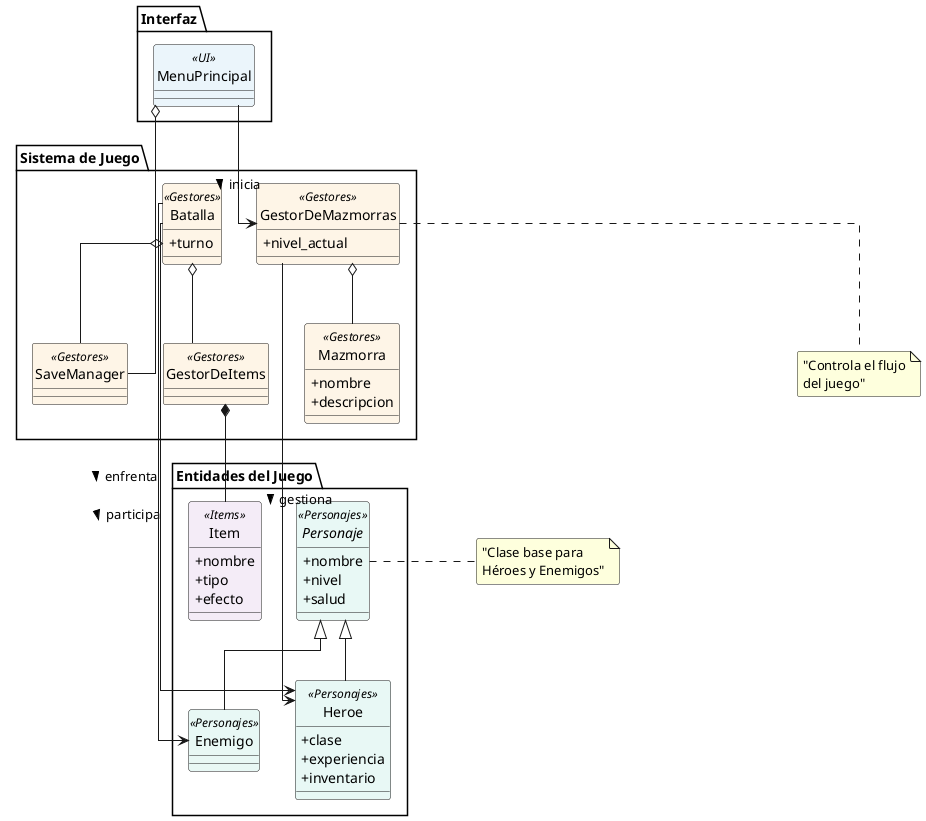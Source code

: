 @startuml RPG Simplificado

' Configuración visual
skinparam style strictuml
skinparam classAttributeIconSize 0
skinparam backgroundColor white
skinparam roundcorner 5
skinparam linetype ortho

' Colores por grupo funcional
skinparam class {
    BackgroundColor<<Personajes>> #E8F8F5
    BackgroundColor<<Items>> #F4ECF7
    BackgroundColor<<Gestores>> #FEF5E7
    BackgroundColor<<UI>> #EBF5FB
}

package "Entidades del Juego" {
    abstract class Personaje <<Personajes>> {
        + nombre
        + nivel
        + salud
    }

    class Heroe <<Personajes>> {
        + clase
        + experiencia
        + inventario
    }

    class Enemigo <<Personajes>>

    class Item <<Items>> {
        + nombre
        + tipo
        + efecto
    }
}

package "Sistema de Juego" {
    class GestorDeItems <<Gestores>>

    class Batalla <<Gestores>> {
        + turno
    }

    class Mazmorra <<Gestores>> {
        + nombre
        + descripcion
    }

    class GestorDeMazmorras <<Gestores>> {
        + nivel_actual
    }

    class SaveManager <<Gestores>>
}

package "Interfaz" {
    class MenuPrincipal <<UI>>
}

' Relaciones
Personaje <|-- Heroe
Personaje <|-- Enemigo

Batalla o-- GestorDeItems
Batalla o-- SaveManager
Batalla --> Heroe : participa >
Batalla --> Enemigo : enfrenta >

GestorDeMazmorras o-- Mazmorra
GestorDeMazmorras --> Heroe : gestiona >

GestorDeItems *-- Item

MenuPrincipal o-- SaveManager
MenuPrincipal --> GestorDeMazmorras : inicia >

' Notas explicativas
note right of Personaje : "Clase base para\nHéroes y Enemigos"

note bottom of GestorDeMazmorras : "Controla el flujo\ndel juego"

@enduml
